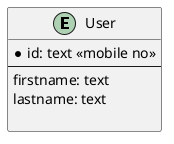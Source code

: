 @startuml
skinparam linetype ortho

entity "User" as user {
    *id: text <<mobile no>>
    --
    firstname: text
    lastname: text

}


@enduml